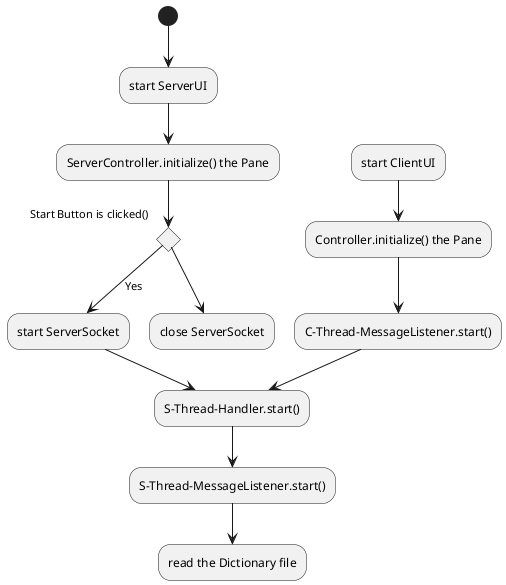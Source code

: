 @startuml
(*)  --> "start ServerUI" as serverui
serverui --> "ServerController.initialize() the Pane"
If "Start Button is clicked()" then
-->[Yes] "start ServerSocket" as ss
else
--> "close ServerSocket"
ss --> "S-Thread-Handler.start()" as sss
--> "S-Thread-MessageListener.start()"
--> "read the Dictionary file"

"start ClientUI" -->   "Controller.initialize() the Pane"
--> "C-Thread-MessageListener.start()"
--> sss


'If "input is verbose" then
'--> [Yes] "turn on verbosity"
'--> "run command"
'else
'--> "run command"
'Endif
'-->(*)
@enduml